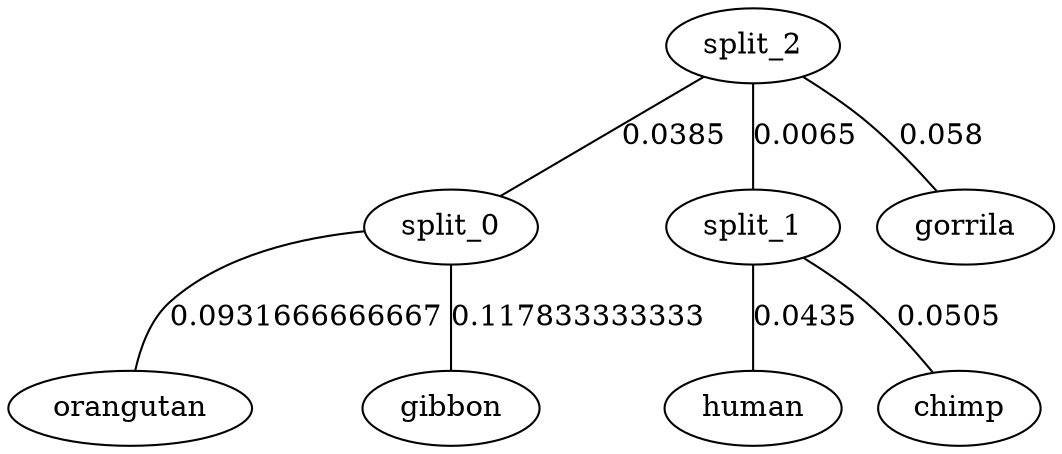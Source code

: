graph G {
	split_0 -- orangutan[ label = 0.0931666666667];
	split_0 -- gibbon[ label = 0.117833333333];
	split_1 -- human[ label = 0.0435];
	split_1 -- chimp[ label = 0.0505];
	split_2 -- split_1[ label = 0.0065];
	split_2 -- split_0[ label = 0.0385];
	split_2 -- gorrila[ label = 0.058];
}